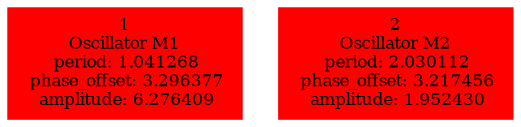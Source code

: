  digraph g{ forcelabels=true;
1 [label=<1<BR />Oscillator M1<BR /> period: 1.041268<BR /> phase_offset: 3.296377<BR /> amplitude: 6.276409>, shape=box,color=red,style=filled,fontsize=8];2 [label=<2<BR />Oscillator M2<BR /> period: 2.030112<BR /> phase_offset: 3.217456<BR /> amplitude: 1.952430>, shape=box,color=red,style=filled,fontsize=8]; }
